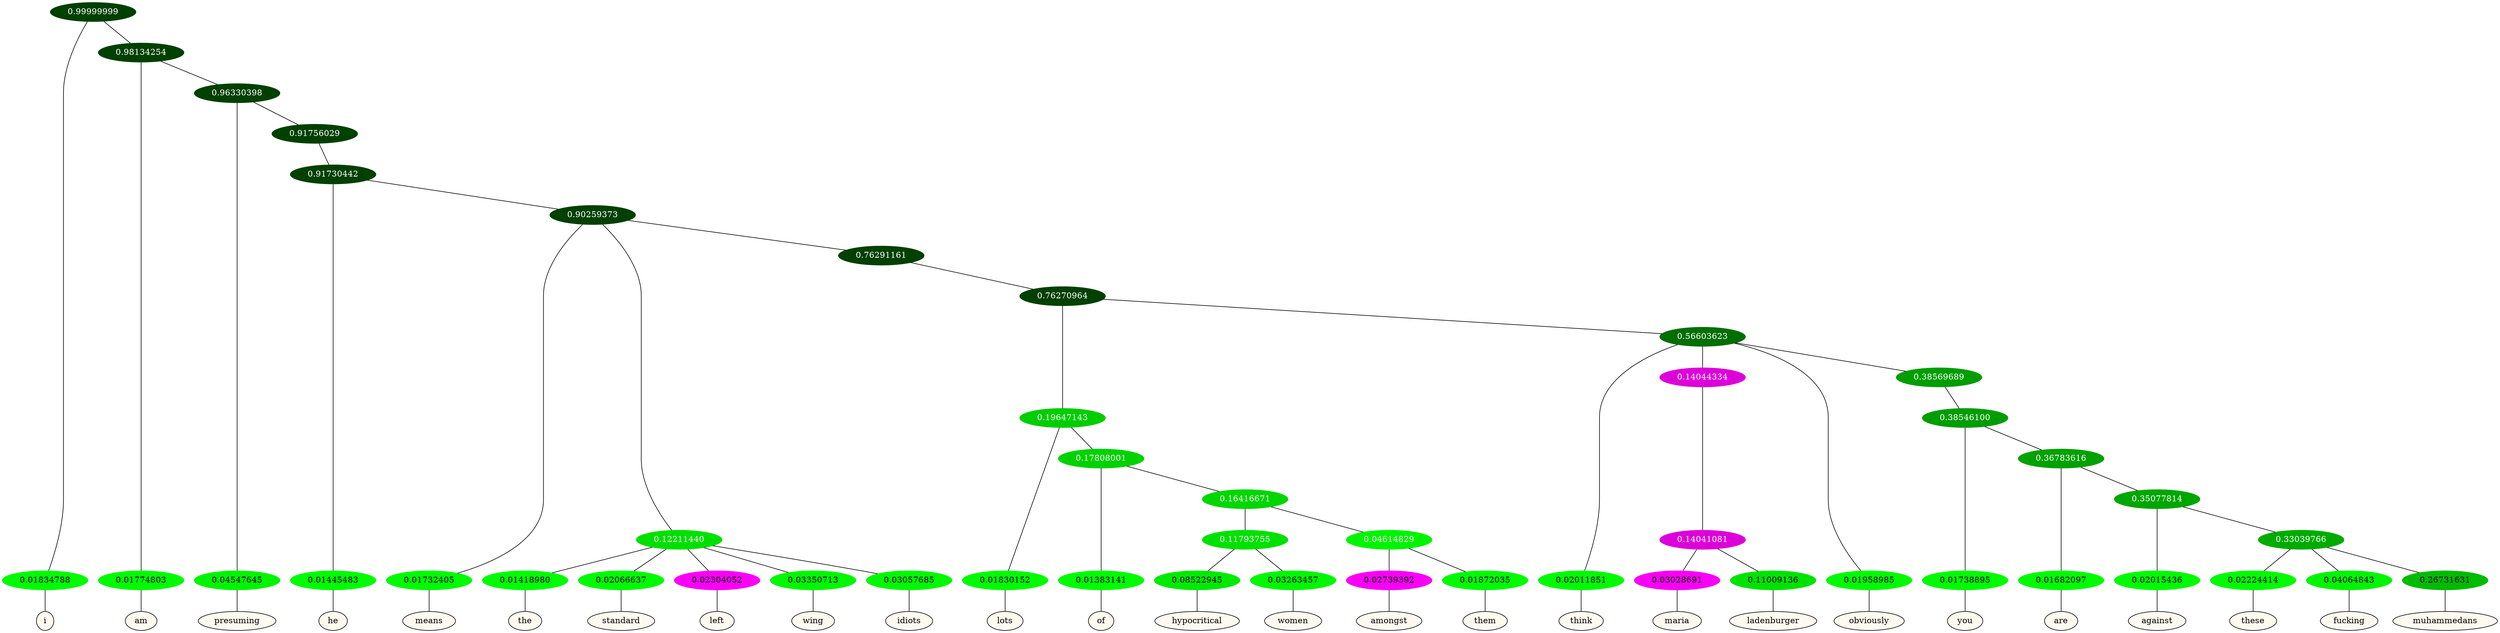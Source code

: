 graph {
	node [format=png height=0.15 nodesep=0.001 ordering=out overlap=prism overlap_scaling=0.01 ranksep=0.001 ratio=0.2 style=filled width=0.15]
	{
		rank=same
		a_w_1 [label=i color=black fillcolor=floralwhite style="filled,solid"]
		a_w_3 [label=am color=black fillcolor=floralwhite style="filled,solid"]
		a_w_5 [label=presuming color=black fillcolor=floralwhite style="filled,solid"]
		a_w_8 [label=he color=black fillcolor=floralwhite style="filled,solid"]
		a_w_10 [label=means color=black fillcolor=floralwhite style="filled,solid"]
		a_w_13 [label=the color=black fillcolor=floralwhite style="filled,solid"]
		a_w_14 [label=standard color=black fillcolor=floralwhite style="filled,solid"]
		a_w_15 [label=left color=black fillcolor=floralwhite style="filled,solid"]
		a_w_16 [label=wing color=black fillcolor=floralwhite style="filled,solid"]
		a_w_17 [label=idiots color=black fillcolor=floralwhite style="filled,solid"]
		a_w_21 [label=lots color=black fillcolor=floralwhite style="filled,solid"]
		a_w_27 [label=of color=black fillcolor=floralwhite style="filled,solid"]
		a_w_37 [label=hypocritical color=black fillcolor=floralwhite style="filled,solid"]
		a_w_38 [label=women color=black fillcolor=floralwhite style="filled,solid"]
		a_w_39 [label=amongst color=black fillcolor=floralwhite style="filled,solid"]
		a_w_40 [label=them color=black fillcolor=floralwhite style="filled,solid"]
		a_w_23 [label=think color=black fillcolor=floralwhite style="filled,solid"]
		a_w_33 [label=maria color=black fillcolor=floralwhite style="filled,solid"]
		a_w_34 [label=ladenburger color=black fillcolor=floralwhite style="filled,solid"]
		a_w_25 [label=obviously color=black fillcolor=floralwhite style="filled,solid"]
		a_w_35 [label=you color=black fillcolor=floralwhite style="filled,solid"]
		a_w_41 [label=are color=black fillcolor=floralwhite style="filled,solid"]
		a_w_43 [label=against color=black fillcolor=floralwhite style="filled,solid"]
		a_w_45 [label=these color=black fillcolor=floralwhite style="filled,solid"]
		a_w_46 [label=fucking color=black fillcolor=floralwhite style="filled,solid"]
		a_w_47 [label=muhammedans color=black fillcolor=floralwhite style="filled,solid"]
	}
	a_n_1 -- a_w_1
	a_n_3 -- a_w_3
	a_n_5 -- a_w_5
	a_n_8 -- a_w_8
	a_n_10 -- a_w_10
	a_n_13 -- a_w_13
	a_n_14 -- a_w_14
	a_n_15 -- a_w_15
	a_n_16 -- a_w_16
	a_n_17 -- a_w_17
	a_n_21 -- a_w_21
	a_n_27 -- a_w_27
	a_n_37 -- a_w_37
	a_n_38 -- a_w_38
	a_n_39 -- a_w_39
	a_n_40 -- a_w_40
	a_n_23 -- a_w_23
	a_n_33 -- a_w_33
	a_n_34 -- a_w_34
	a_n_25 -- a_w_25
	a_n_35 -- a_w_35
	a_n_41 -- a_w_41
	a_n_43 -- a_w_43
	a_n_45 -- a_w_45
	a_n_46 -- a_w_46
	a_n_47 -- a_w_47
	{
		rank=same
		a_n_1 [label=0.01834788 color="0.334 1.000 0.982" fontcolor=black]
		a_n_3 [label=0.01774803 color="0.334 1.000 0.982" fontcolor=black]
		a_n_5 [label=0.04547645 color="0.334 1.000 0.955" fontcolor=black]
		a_n_8 [label=0.01445483 color="0.334 1.000 0.986" fontcolor=black]
		a_n_10 [label=0.01732405 color="0.334 1.000 0.983" fontcolor=black]
		a_n_13 [label=0.01418980 color="0.334 1.000 0.986" fontcolor=black]
		a_n_14 [label=0.02066637 color="0.334 1.000 0.979" fontcolor=black]
		a_n_15 [label=0.02304052 color="0.835 1.000 0.977" fontcolor=black]
		a_n_16 [label=0.03350713 color="0.334 1.000 0.966" fontcolor=black]
		a_n_17 [label=0.03057685 color="0.334 1.000 0.969" fontcolor=black]
		a_n_21 [label=0.01830152 color="0.334 1.000 0.982" fontcolor=black]
		a_n_27 [label=0.01383141 color="0.334 1.000 0.986" fontcolor=black]
		a_n_37 [label=0.08522945 color="0.334 1.000 0.915" fontcolor=black]
		a_n_38 [label=0.03263457 color="0.334 1.000 0.967" fontcolor=black]
		a_n_39 [label=0.02739392 color="0.835 1.000 0.973" fontcolor=black]
		a_n_40 [label=0.01872035 color="0.334 1.000 0.981" fontcolor=black]
		a_n_23 [label=0.02011851 color="0.334 1.000 0.980" fontcolor=black]
		a_n_33 [label=0.03028691 color="0.835 1.000 0.970" fontcolor=black]
		a_n_34 [label=0.11009136 color="0.334 1.000 0.890" fontcolor=black]
		a_n_25 [label=0.01958985 color="0.334 1.000 0.980" fontcolor=black]
		a_n_35 [label=0.01738895 color="0.334 1.000 0.983" fontcolor=black]
		a_n_41 [label=0.01682097 color="0.334 1.000 0.983" fontcolor=black]
		a_n_43 [label=0.02015436 color="0.334 1.000 0.980" fontcolor=black]
		a_n_45 [label=0.02224414 color="0.334 1.000 0.978" fontcolor=black]
		a_n_46 [label=0.04064843 color="0.334 1.000 0.959" fontcolor=black]
		a_n_47 [label=0.26731631 color="0.334 1.000 0.733" fontcolor=black]
	}
	a_n_0 [label=0.99999999 color="0.334 1.000 0.250" fontcolor=grey99]
	a_n_0 -- a_n_1
	a_n_2 [label=0.98134254 color="0.334 1.000 0.250" fontcolor=grey99]
	a_n_0 -- a_n_2
	a_n_2 -- a_n_3
	a_n_4 [label=0.96330398 color="0.334 1.000 0.250" fontcolor=grey99]
	a_n_2 -- a_n_4
	a_n_4 -- a_n_5
	a_n_6 [label=0.91756029 color="0.334 1.000 0.250" fontcolor=grey99]
	a_n_4 -- a_n_6
	a_n_7 [label=0.91730442 color="0.334 1.000 0.250" fontcolor=grey99]
	a_n_6 -- a_n_7
	a_n_7 -- a_n_8
	a_n_9 [label=0.90259373 color="0.334 1.000 0.250" fontcolor=grey99]
	a_n_7 -- a_n_9
	a_n_9 -- a_n_10
	a_n_11 [label=0.12211440 color="0.334 1.000 0.878" fontcolor=grey99]
	a_n_9 -- a_n_11
	a_n_12 [label=0.76291161 color="0.334 1.000 0.250" fontcolor=grey99]
	a_n_9 -- a_n_12
	a_n_11 -- a_n_13
	a_n_11 -- a_n_14
	a_n_11 -- a_n_15
	a_n_11 -- a_n_16
	a_n_11 -- a_n_17
	a_n_18 [label=0.76270964 color="0.334 1.000 0.250" fontcolor=grey99]
	a_n_12 -- a_n_18
	a_n_19 [label=0.19647143 color="0.334 1.000 0.804" fontcolor=grey99]
	a_n_18 -- a_n_19
	a_n_20 [label=0.56603623 color="0.334 1.000 0.434" fontcolor=grey99]
	a_n_18 -- a_n_20
	a_n_19 -- a_n_21
	a_n_22 [label=0.17808001 color="0.334 1.000 0.822" fontcolor=grey99]
	a_n_19 -- a_n_22
	a_n_20 -- a_n_23
	a_n_24 [label=0.14044334 color="0.835 1.000 0.860" fontcolor=grey99]
	a_n_20 -- a_n_24
	a_n_20 -- a_n_25
	a_n_26 [label=0.38569689 color="0.334 1.000 0.614" fontcolor=grey99]
	a_n_20 -- a_n_26
	a_n_22 -- a_n_27
	a_n_28 [label=0.16416671 color="0.334 1.000 0.836" fontcolor=grey99]
	a_n_22 -- a_n_28
	a_n_29 [label=0.14041081 color="0.835 1.000 0.860" fontcolor=grey99]
	a_n_24 -- a_n_29
	a_n_30 [label=0.38546100 color="0.334 1.000 0.615" fontcolor=grey99]
	a_n_26 -- a_n_30
	a_n_31 [label=0.11793755 color="0.334 1.000 0.882" fontcolor=grey99]
	a_n_28 -- a_n_31
	a_n_32 [label=0.04614829 color="0.334 1.000 0.954" fontcolor=grey99]
	a_n_28 -- a_n_32
	a_n_29 -- a_n_33
	a_n_29 -- a_n_34
	a_n_30 -- a_n_35
	a_n_36 [label=0.36783616 color="0.334 1.000 0.632" fontcolor=grey99]
	a_n_30 -- a_n_36
	a_n_31 -- a_n_37
	a_n_31 -- a_n_38
	a_n_32 -- a_n_39
	a_n_32 -- a_n_40
	a_n_36 -- a_n_41
	a_n_42 [label=0.35077814 color="0.334 1.000 0.649" fontcolor=grey99]
	a_n_36 -- a_n_42
	a_n_42 -- a_n_43
	a_n_44 [label=0.33039766 color="0.334 1.000 0.670" fontcolor=grey99]
	a_n_42 -- a_n_44
	a_n_44 -- a_n_45
	a_n_44 -- a_n_46
	a_n_44 -- a_n_47
}
